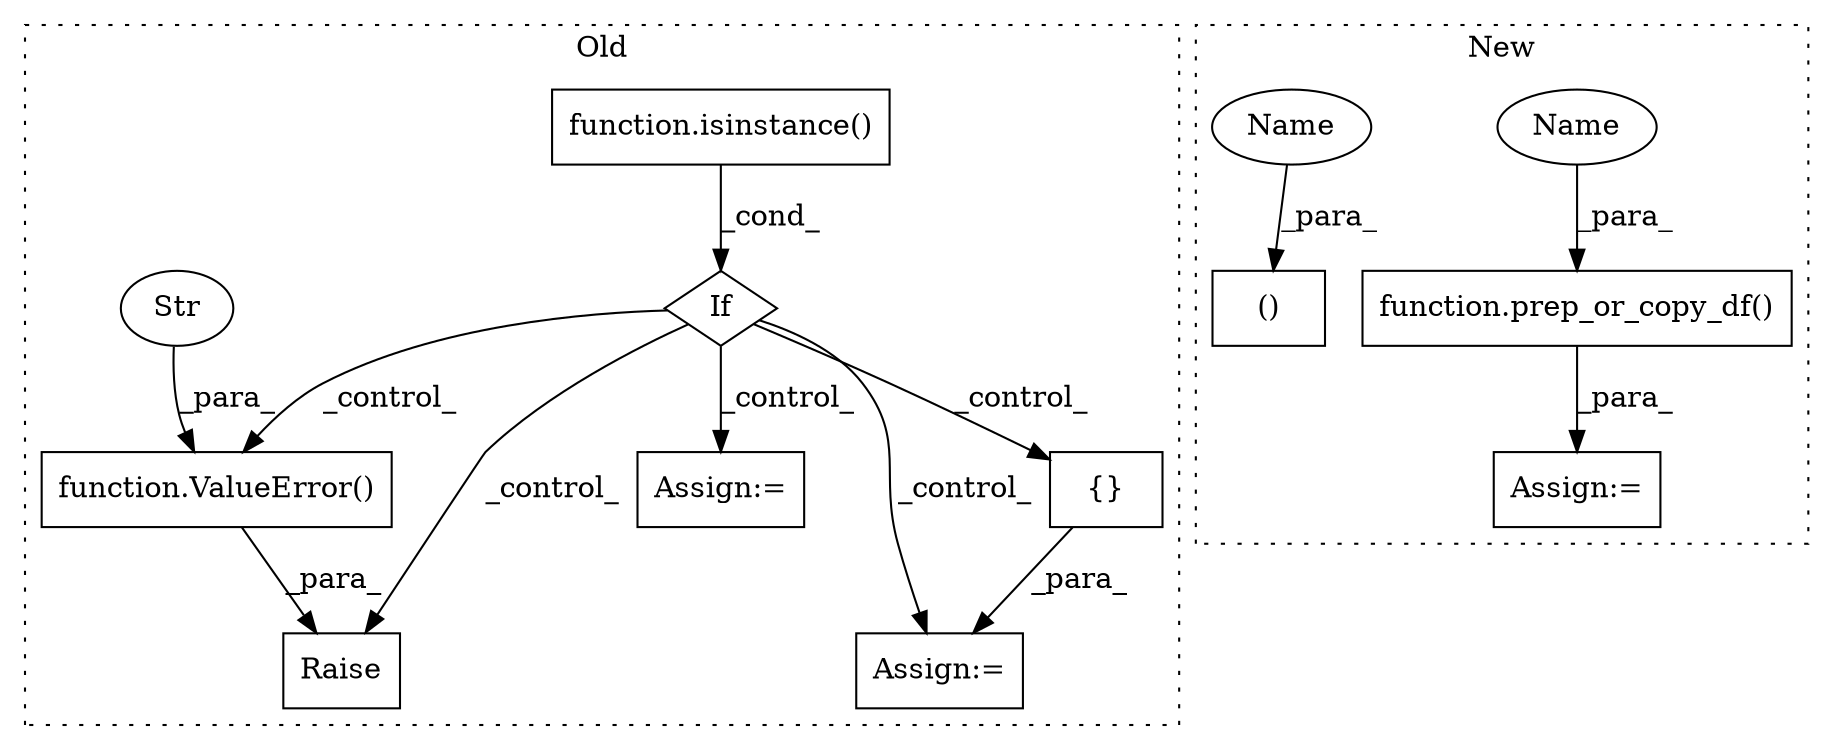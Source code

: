 digraph G {
subgraph cluster0 {
1 [label="If" a="96" s="32794" l="3" shape="diamond"];
3 [label="{}" a="95" s="32872,32885" l="1,1" shape="box"];
4 [label="Raise" a="91" s="32983" l="6" shape="box"];
5 [label="function.isinstance()" a="75" s="32797,32824" l="11,1" shape="box"];
6 [label="function.ValueError()" a="75" s="32989,33055" l="11,1" shape="box"];
7 [label="Str" a="66" s="33000" l="55" shape="ellipse"];
9 [label="Assign:=" a="68" s="32845" l="3" shape="box"];
10 [label="Assign:=" a="68" s="32869" l="3" shape="box"];
label = "Old";
style="dotted";
}
subgraph cluster1 {
2 [label="function.prep_or_copy_df()" a="75" s="33682,33700" l="16,1" shape="box"];
8 [label="()" a="54" s="33670" l="9" shape="box"];
11 [label="Assign:=" a="68" s="33670" l="12" shape="box"];
12 [label="Name" a="87" s="33698" l="2" shape="ellipse"];
13 [label="Name" a="87" s="33668" l="2" shape="ellipse"];
label = "New";
style="dotted";
}
1 -> 9 [label="_control_"];
1 -> 10 [label="_control_"];
1 -> 4 [label="_control_"];
1 -> 6 [label="_control_"];
1 -> 3 [label="_control_"];
2 -> 11 [label="_para_"];
3 -> 10 [label="_para_"];
5 -> 1 [label="_cond_"];
6 -> 4 [label="_para_"];
7 -> 6 [label="_para_"];
12 -> 2 [label="_para_"];
13 -> 8 [label="_para_"];
}